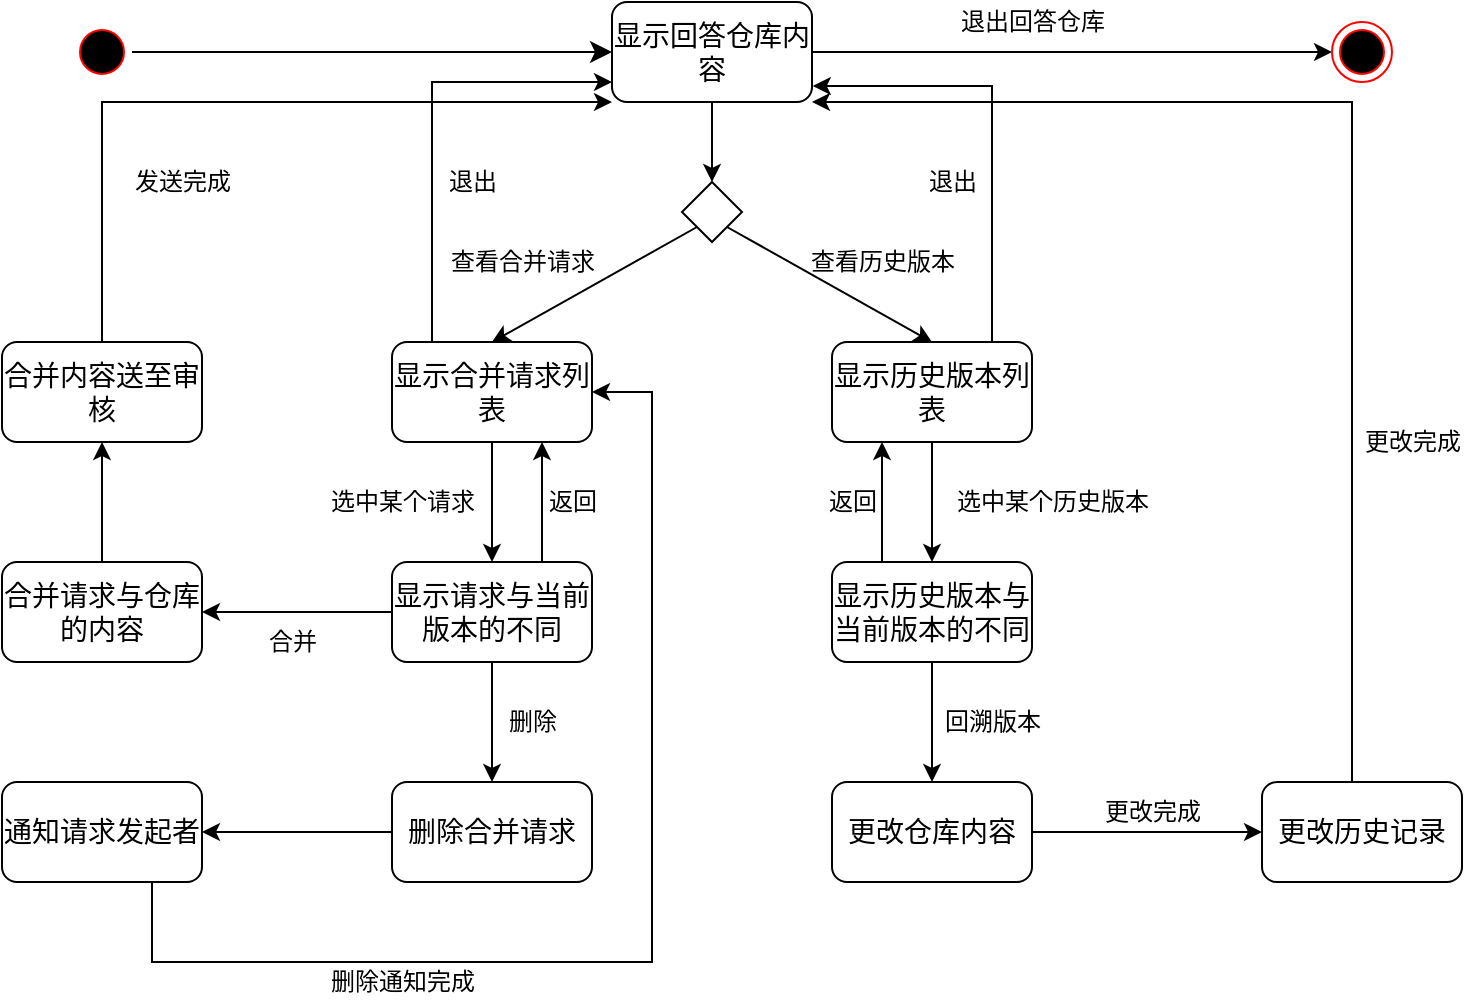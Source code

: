 <mxfile version="14.1.9" type="device"><diagram id="x3iEx6-l2K5CMKAq5x2Z" name="Page-1"><mxGraphModel dx="1038" dy="504" grid="1" gridSize="10" guides="1" tooltips="1" connect="1" arrows="1" fold="1" page="1" pageScale="1" pageWidth="827" pageHeight="1169" math="0" shadow="0"><root><mxCell id="0"/><mxCell id="1" parent="0"/><mxCell id="KRAyydE2eDgx_5UIJDLB-1" value="" style="ellipse;html=1;shape=startState;fillColor=#000000;strokeColor=#ff0000;" parent="1" vertex="1"><mxGeometry x="80" y="200" width="30" height="30" as="geometry"/></mxCell><mxCell id="KRAyydE2eDgx_5UIJDLB-2" value="" style="html=1;verticalAlign=bottom;endArrow=classic;endSize=8;exitX=1;exitY=0.5;exitDx=0;exitDy=0;endFill=1;entryX=0;entryY=0.5;entryDx=0;entryDy=0;" parent="1" source="KRAyydE2eDgx_5UIJDLB-1" target="KRAyydE2eDgx_5UIJDLB-4" edge="1"><mxGeometry relative="1" as="geometry"><mxPoint x="190" y="215" as="targetPoint"/></mxGeometry></mxCell><mxCell id="KRAyydE2eDgx_5UIJDLB-6" style="edgeStyle=none;rounded=0;orthogonalLoop=1;jettySize=auto;html=1;entryX=0;entryY=0.5;entryDx=0;entryDy=0;endArrow=classic;endFill=1;strokeColor=#000000;" parent="1" source="KRAyydE2eDgx_5UIJDLB-4" target="KRAyydE2eDgx_5UIJDLB-5" edge="1"><mxGeometry relative="1" as="geometry"/></mxCell><mxCell id="KRAyydE2eDgx_5UIJDLB-10" style="edgeStyle=none;rounded=0;orthogonalLoop=1;jettySize=auto;html=1;entryX=0.5;entryY=0;entryDx=0;entryDy=0;endArrow=classic;endFill=1;strokeColor=#000000;" parent="1" source="KRAyydE2eDgx_5UIJDLB-4" target="KRAyydE2eDgx_5UIJDLB-9" edge="1"><mxGeometry relative="1" as="geometry"/></mxCell><mxCell id="KRAyydE2eDgx_5UIJDLB-4" value="&lt;font style=&quot;font-size: 14px&quot;&gt;显示回答仓库内容&lt;/font&gt;" style="rounded=1;whiteSpace=wrap;html=1;" parent="1" vertex="1"><mxGeometry x="350" y="190" width="100" height="50" as="geometry"/></mxCell><mxCell id="KRAyydE2eDgx_5UIJDLB-5" value="" style="ellipse;html=1;shape=endState;fillColor=#000000;strokeColor=#ff0000;" parent="1" vertex="1"><mxGeometry x="710" y="200" width="30" height="30" as="geometry"/></mxCell><mxCell id="KRAyydE2eDgx_5UIJDLB-8" value="退出回答仓库" style="text;html=1;align=center;verticalAlign=middle;resizable=0;points=[];autosize=1;" parent="1" vertex="1"><mxGeometry x="515" y="190" width="90" height="20" as="geometry"/></mxCell><mxCell id="KRAyydE2eDgx_5UIJDLB-11" style="edgeStyle=none;rounded=0;orthogonalLoop=1;jettySize=auto;html=1;exitX=0;exitY=1;exitDx=0;exitDy=0;endArrow=classic;endFill=1;strokeColor=#000000;entryX=0.5;entryY=0;entryDx=0;entryDy=0;" parent="1" source="KRAyydE2eDgx_5UIJDLB-9" target="KRAyydE2eDgx_5UIJDLB-12" edge="1"><mxGeometry relative="1" as="geometry"><mxPoint x="330" y="370" as="targetPoint"/></mxGeometry></mxCell><mxCell id="KRAyydE2eDgx_5UIJDLB-14" style="edgeStyle=none;rounded=0;orthogonalLoop=1;jettySize=auto;html=1;exitX=1;exitY=1;exitDx=0;exitDy=0;entryX=0.5;entryY=0;entryDx=0;entryDy=0;endArrow=classic;endFill=1;strokeColor=#000000;" parent="1" source="KRAyydE2eDgx_5UIJDLB-9" target="KRAyydE2eDgx_5UIJDLB-13" edge="1"><mxGeometry relative="1" as="geometry"/></mxCell><mxCell id="KRAyydE2eDgx_5UIJDLB-9" value="" style="rhombus;whiteSpace=wrap;html=1;" parent="1" vertex="1"><mxGeometry x="385" y="280" width="30" height="30" as="geometry"/></mxCell><mxCell id="KRAyydE2eDgx_5UIJDLB-15" style="edgeStyle=orthogonalEdgeStyle;rounded=0;orthogonalLoop=1;jettySize=auto;html=1;endArrow=classic;endFill=1;strokeColor=#000000;" parent="1" source="KRAyydE2eDgx_5UIJDLB-12" edge="1"><mxGeometry relative="1" as="geometry"><mxPoint x="350" y="230" as="targetPoint"/><Array as="points"><mxPoint x="260" y="230"/></Array></mxGeometry></mxCell><mxCell id="KRAyydE2eDgx_5UIJDLB-18" style="edgeStyle=orthogonalEdgeStyle;rounded=0;orthogonalLoop=1;jettySize=auto;html=1;entryX=0.5;entryY=0;entryDx=0;entryDy=0;endArrow=classic;endFill=1;strokeColor=#000000;" parent="1" source="KRAyydE2eDgx_5UIJDLB-12" target="KRAyydE2eDgx_5UIJDLB-17" edge="1"><mxGeometry relative="1" as="geometry"/></mxCell><mxCell id="KRAyydE2eDgx_5UIJDLB-12" value="&lt;span style=&quot;font-size: 14px&quot;&gt;显示合并请求列表&lt;/span&gt;" style="rounded=1;whiteSpace=wrap;html=1;" parent="1" vertex="1"><mxGeometry x="240" y="360" width="100" height="50" as="geometry"/></mxCell><mxCell id="KRAyydE2eDgx_5UIJDLB-16" style="edgeStyle=orthogonalEdgeStyle;rounded=0;orthogonalLoop=1;jettySize=auto;html=1;endArrow=classic;endFill=1;strokeColor=#000000;entryX=1.004;entryY=0.84;entryDx=0;entryDy=0;entryPerimeter=0;" parent="1" source="KRAyydE2eDgx_5UIJDLB-13" target="KRAyydE2eDgx_5UIJDLB-4" edge="1"><mxGeometry relative="1" as="geometry"><mxPoint x="450" y="240" as="targetPoint"/><Array as="points"><mxPoint x="540" y="232"/></Array></mxGeometry></mxCell><mxCell id="KRAyydE2eDgx_5UIJDLB-38" style="edgeStyle=none;rounded=0;orthogonalLoop=1;jettySize=auto;html=1;endArrow=classic;endFill=1;strokeColor=#000000;" parent="1" source="KRAyydE2eDgx_5UIJDLB-13" target="KRAyydE2eDgx_5UIJDLB-37" edge="1"><mxGeometry relative="1" as="geometry"/></mxCell><mxCell id="KRAyydE2eDgx_5UIJDLB-13" value="&lt;font style=&quot;font-size: 14px&quot;&gt;显示历史版本列表&lt;/font&gt;" style="rounded=1;whiteSpace=wrap;html=1;" parent="1" vertex="1"><mxGeometry x="460" y="360" width="100" height="50" as="geometry"/></mxCell><mxCell id="KRAyydE2eDgx_5UIJDLB-24" style="edgeStyle=orthogonalEdgeStyle;rounded=0;orthogonalLoop=1;jettySize=auto;html=1;entryX=1;entryY=0.5;entryDx=0;entryDy=0;endArrow=classic;endFill=1;strokeColor=#000000;" parent="1" source="KRAyydE2eDgx_5UIJDLB-17" target="KRAyydE2eDgx_5UIJDLB-23" edge="1"><mxGeometry relative="1" as="geometry"/></mxCell><mxCell id="KRAyydE2eDgx_5UIJDLB-31" style="edgeStyle=orthogonalEdgeStyle;rounded=0;orthogonalLoop=1;jettySize=auto;html=1;endArrow=classic;endFill=1;strokeColor=#000000;" parent="1" source="KRAyydE2eDgx_5UIJDLB-17" target="KRAyydE2eDgx_5UIJDLB-30" edge="1"><mxGeometry relative="1" as="geometry"/></mxCell><mxCell id="KRAyydE2eDgx_5UIJDLB-45" style="edgeStyle=orthogonalEdgeStyle;rounded=0;orthogonalLoop=1;jettySize=auto;html=1;exitX=0.75;exitY=0;exitDx=0;exitDy=0;entryX=0.75;entryY=1;entryDx=0;entryDy=0;endArrow=classic;endFill=1;strokeColor=#000000;" parent="1" source="KRAyydE2eDgx_5UIJDLB-17" target="KRAyydE2eDgx_5UIJDLB-12" edge="1"><mxGeometry relative="1" as="geometry"/></mxCell><mxCell id="KRAyydE2eDgx_5UIJDLB-17" value="&lt;span style=&quot;font-size: 14px&quot;&gt;显示请求与当前版本的不同&lt;/span&gt;" style="rounded=1;whiteSpace=wrap;html=1;" parent="1" vertex="1"><mxGeometry x="240" y="470" width="100" height="50" as="geometry"/></mxCell><mxCell id="KRAyydE2eDgx_5UIJDLB-19" value="选中某个请求" style="text;html=1;align=center;verticalAlign=middle;resizable=0;points=[];autosize=1;" parent="1" vertex="1"><mxGeometry x="200" y="430" width="90" height="20" as="geometry"/></mxCell><mxCell id="KRAyydE2eDgx_5UIJDLB-20" value="退出" style="text;html=1;align=center;verticalAlign=middle;resizable=0;points=[];autosize=1;" parent="1" vertex="1"><mxGeometry x="260" y="270" width="40" height="20" as="geometry"/></mxCell><mxCell id="KRAyydE2eDgx_5UIJDLB-21" value="查看合并请求" style="text;html=1;align=center;verticalAlign=middle;resizable=0;points=[];autosize=1;" parent="1" vertex="1"><mxGeometry x="260" y="310" width="90" height="20" as="geometry"/></mxCell><mxCell id="KRAyydE2eDgx_5UIJDLB-22" value="查看历史版本" style="text;html=1;align=center;verticalAlign=middle;resizable=0;points=[];autosize=1;" parent="1" vertex="1"><mxGeometry x="440" y="310" width="90" height="20" as="geometry"/></mxCell><mxCell id="KRAyydE2eDgx_5UIJDLB-28" style="edgeStyle=orthogonalEdgeStyle;rounded=0;orthogonalLoop=1;jettySize=auto;html=1;entryX=0.5;entryY=1;entryDx=0;entryDy=0;endArrow=classic;endFill=1;strokeColor=#000000;" parent="1" source="KRAyydE2eDgx_5UIJDLB-23" target="KRAyydE2eDgx_5UIJDLB-27" edge="1"><mxGeometry relative="1" as="geometry"/></mxCell><mxCell id="KRAyydE2eDgx_5UIJDLB-23" value="&lt;span style=&quot;font-size: 14px&quot;&gt;合并请求与仓库的内容&lt;/span&gt;" style="rounded=1;whiteSpace=wrap;html=1;" parent="1" vertex="1"><mxGeometry x="45" y="470" width="100" height="50" as="geometry"/></mxCell><mxCell id="KRAyydE2eDgx_5UIJDLB-25" value="合并" style="text;html=1;align=center;verticalAlign=middle;resizable=0;points=[];autosize=1;" parent="1" vertex="1"><mxGeometry x="170" y="500" width="40" height="20" as="geometry"/></mxCell><mxCell id="KRAyydE2eDgx_5UIJDLB-29" style="edgeStyle=orthogonalEdgeStyle;rounded=0;orthogonalLoop=1;jettySize=auto;html=1;entryX=0;entryY=1;entryDx=0;entryDy=0;endArrow=classic;endFill=1;strokeColor=#000000;" parent="1" source="KRAyydE2eDgx_5UIJDLB-27" target="KRAyydE2eDgx_5UIJDLB-4" edge="1"><mxGeometry relative="1" as="geometry"><Array as="points"><mxPoint x="95" y="240"/></Array></mxGeometry></mxCell><mxCell id="KRAyydE2eDgx_5UIJDLB-33" style="edgeStyle=orthogonalEdgeStyle;rounded=0;orthogonalLoop=1;jettySize=auto;html=1;endArrow=classic;endFill=1;strokeColor=#000000;exitX=0.75;exitY=1;exitDx=0;exitDy=0;" parent="1" source="6CywA3Mhf8FWcOgO_7HY-1" target="KRAyydE2eDgx_5UIJDLB-12" edge="1"><mxGeometry relative="1" as="geometry"><Array as="points"><mxPoint x="120" y="670"/><mxPoint x="370" y="670"/><mxPoint x="370" y="385"/></Array></mxGeometry></mxCell><mxCell id="KRAyydE2eDgx_5UIJDLB-27" value="&lt;span style=&quot;font-size: 14px&quot;&gt;合并内容送至审核&lt;/span&gt;" style="rounded=1;whiteSpace=wrap;html=1;" parent="1" vertex="1"><mxGeometry x="45" y="360" width="100" height="50" as="geometry"/></mxCell><mxCell id="KRAyydE2eDgx_5UIJDLB-32" style="rounded=0;orthogonalLoop=1;jettySize=auto;html=1;entryX=1;entryY=0.5;entryDx=0;entryDy=0;endArrow=classic;endFill=1;strokeColor=#000000;" parent="1" source="KRAyydE2eDgx_5UIJDLB-30" target="6CywA3Mhf8FWcOgO_7HY-1" edge="1"><mxGeometry relative="1" as="geometry"/></mxCell><mxCell id="KRAyydE2eDgx_5UIJDLB-30" value="&lt;span style=&quot;font-size: 14px&quot;&gt;删除合并请求&lt;/span&gt;" style="rounded=1;whiteSpace=wrap;html=1;" parent="1" vertex="1"><mxGeometry x="240" y="580" width="100" height="50" as="geometry"/></mxCell><mxCell id="KRAyydE2eDgx_5UIJDLB-34" value="发送完成" style="text;html=1;align=center;verticalAlign=middle;resizable=0;points=[];autosize=1;" parent="1" vertex="1"><mxGeometry x="105" y="270" width="60" height="20" as="geometry"/></mxCell><mxCell id="KRAyydE2eDgx_5UIJDLB-35" value="删除通知完成" style="text;html=1;align=center;verticalAlign=middle;resizable=0;points=[];autosize=1;" parent="1" vertex="1"><mxGeometry x="200" y="670" width="90" height="20" as="geometry"/></mxCell><mxCell id="KRAyydE2eDgx_5UIJDLB-36" value="删除" style="text;html=1;align=center;verticalAlign=middle;resizable=0;points=[];autosize=1;" parent="1" vertex="1"><mxGeometry x="290" y="540" width="40" height="20" as="geometry"/></mxCell><mxCell id="KRAyydE2eDgx_5UIJDLB-40" style="edgeStyle=none;rounded=0;orthogonalLoop=1;jettySize=auto;html=1;entryX=0.5;entryY=0;entryDx=0;entryDy=0;endArrow=classic;endFill=1;strokeColor=#000000;" parent="1" source="KRAyydE2eDgx_5UIJDLB-37" target="KRAyydE2eDgx_5UIJDLB-39" edge="1"><mxGeometry relative="1" as="geometry"/></mxCell><mxCell id="KRAyydE2eDgx_5UIJDLB-46" style="edgeStyle=orthogonalEdgeStyle;rounded=0;orthogonalLoop=1;jettySize=auto;html=1;exitX=0.25;exitY=0;exitDx=0;exitDy=0;entryX=0.25;entryY=1;entryDx=0;entryDy=0;endArrow=classic;endFill=1;strokeColor=#000000;" parent="1" source="KRAyydE2eDgx_5UIJDLB-37" target="KRAyydE2eDgx_5UIJDLB-13" edge="1"><mxGeometry relative="1" as="geometry"/></mxCell><mxCell id="KRAyydE2eDgx_5UIJDLB-37" value="&lt;font style=&quot;font-size: 14px&quot;&gt;显示历史版本与当前版本的不同&lt;/font&gt;" style="rounded=1;whiteSpace=wrap;html=1;" parent="1" vertex="1"><mxGeometry x="460" y="470" width="100" height="50" as="geometry"/></mxCell><mxCell id="KRAyydE2eDgx_5UIJDLB-42" style="edgeStyle=none;rounded=0;orthogonalLoop=1;jettySize=auto;html=1;entryX=0;entryY=0.5;entryDx=0;entryDy=0;endArrow=classic;endFill=1;strokeColor=#000000;" parent="1" source="KRAyydE2eDgx_5UIJDLB-39" target="KRAyydE2eDgx_5UIJDLB-41" edge="1"><mxGeometry relative="1" as="geometry"/></mxCell><mxCell id="KRAyydE2eDgx_5UIJDLB-39" value="&lt;font style=&quot;font-size: 14px&quot;&gt;更改仓库内容&lt;/font&gt;" style="rounded=1;whiteSpace=wrap;html=1;" parent="1" vertex="1"><mxGeometry x="460" y="580" width="100" height="50" as="geometry"/></mxCell><mxCell id="KRAyydE2eDgx_5UIJDLB-43" style="edgeStyle=orthogonalEdgeStyle;rounded=0;orthogonalLoop=1;jettySize=auto;html=1;entryX=1;entryY=1;entryDx=0;entryDy=0;endArrow=classic;endFill=1;strokeColor=#000000;" parent="1" source="KRAyydE2eDgx_5UIJDLB-41" target="KRAyydE2eDgx_5UIJDLB-4" edge="1"><mxGeometry relative="1" as="geometry"><Array as="points"><mxPoint x="720" y="240"/></Array></mxGeometry></mxCell><mxCell id="KRAyydE2eDgx_5UIJDLB-41" value="&lt;font style=&quot;font-size: 14px&quot;&gt;更改历史记录&lt;/font&gt;" style="rounded=1;whiteSpace=wrap;html=1;" parent="1" vertex="1"><mxGeometry x="675" y="580" width="100" height="50" as="geometry"/></mxCell><mxCell id="KRAyydE2eDgx_5UIJDLB-44" value="选中某个历史版本" style="text;html=1;align=center;verticalAlign=middle;resizable=0;points=[];autosize=1;" parent="1" vertex="1"><mxGeometry x="515" y="430" width="110" height="20" as="geometry"/></mxCell><mxCell id="KRAyydE2eDgx_5UIJDLB-47" value="回溯版本" style="text;html=1;align=center;verticalAlign=middle;resizable=0;points=[];autosize=1;" parent="1" vertex="1"><mxGeometry x="510" y="540" width="60" height="20" as="geometry"/></mxCell><mxCell id="KRAyydE2eDgx_5UIJDLB-49" value="更改完成" style="text;html=1;align=center;verticalAlign=middle;resizable=0;points=[];autosize=1;" parent="1" vertex="1"><mxGeometry x="590" y="585" width="60" height="20" as="geometry"/></mxCell><mxCell id="KRAyydE2eDgx_5UIJDLB-50" value="更改完成" style="text;html=1;align=center;verticalAlign=middle;resizable=0;points=[];autosize=1;" parent="1" vertex="1"><mxGeometry x="720" y="400" width="60" height="20" as="geometry"/></mxCell><mxCell id="KRAyydE2eDgx_5UIJDLB-51" value="返回" style="text;html=1;align=center;verticalAlign=middle;resizable=0;points=[];autosize=1;" parent="1" vertex="1"><mxGeometry x="310" y="430" width="40" height="20" as="geometry"/></mxCell><mxCell id="KRAyydE2eDgx_5UIJDLB-52" value="返回" style="text;html=1;align=center;verticalAlign=middle;resizable=0;points=[];autosize=1;" parent="1" vertex="1"><mxGeometry x="450" y="430" width="40" height="20" as="geometry"/></mxCell><mxCell id="KRAyydE2eDgx_5UIJDLB-53" value="退出" style="text;html=1;align=center;verticalAlign=middle;resizable=0;points=[];autosize=1;" parent="1" vertex="1"><mxGeometry x="500" y="270" width="40" height="20" as="geometry"/></mxCell><mxCell id="6CywA3Mhf8FWcOgO_7HY-1" value="&lt;span style=&quot;font-size: 14px&quot;&gt;通知请求发起者&lt;/span&gt;" style="rounded=1;whiteSpace=wrap;html=1;" vertex="1" parent="1"><mxGeometry x="45" y="580" width="100" height="50" as="geometry"/></mxCell></root></mxGraphModel></diagram></mxfile>
